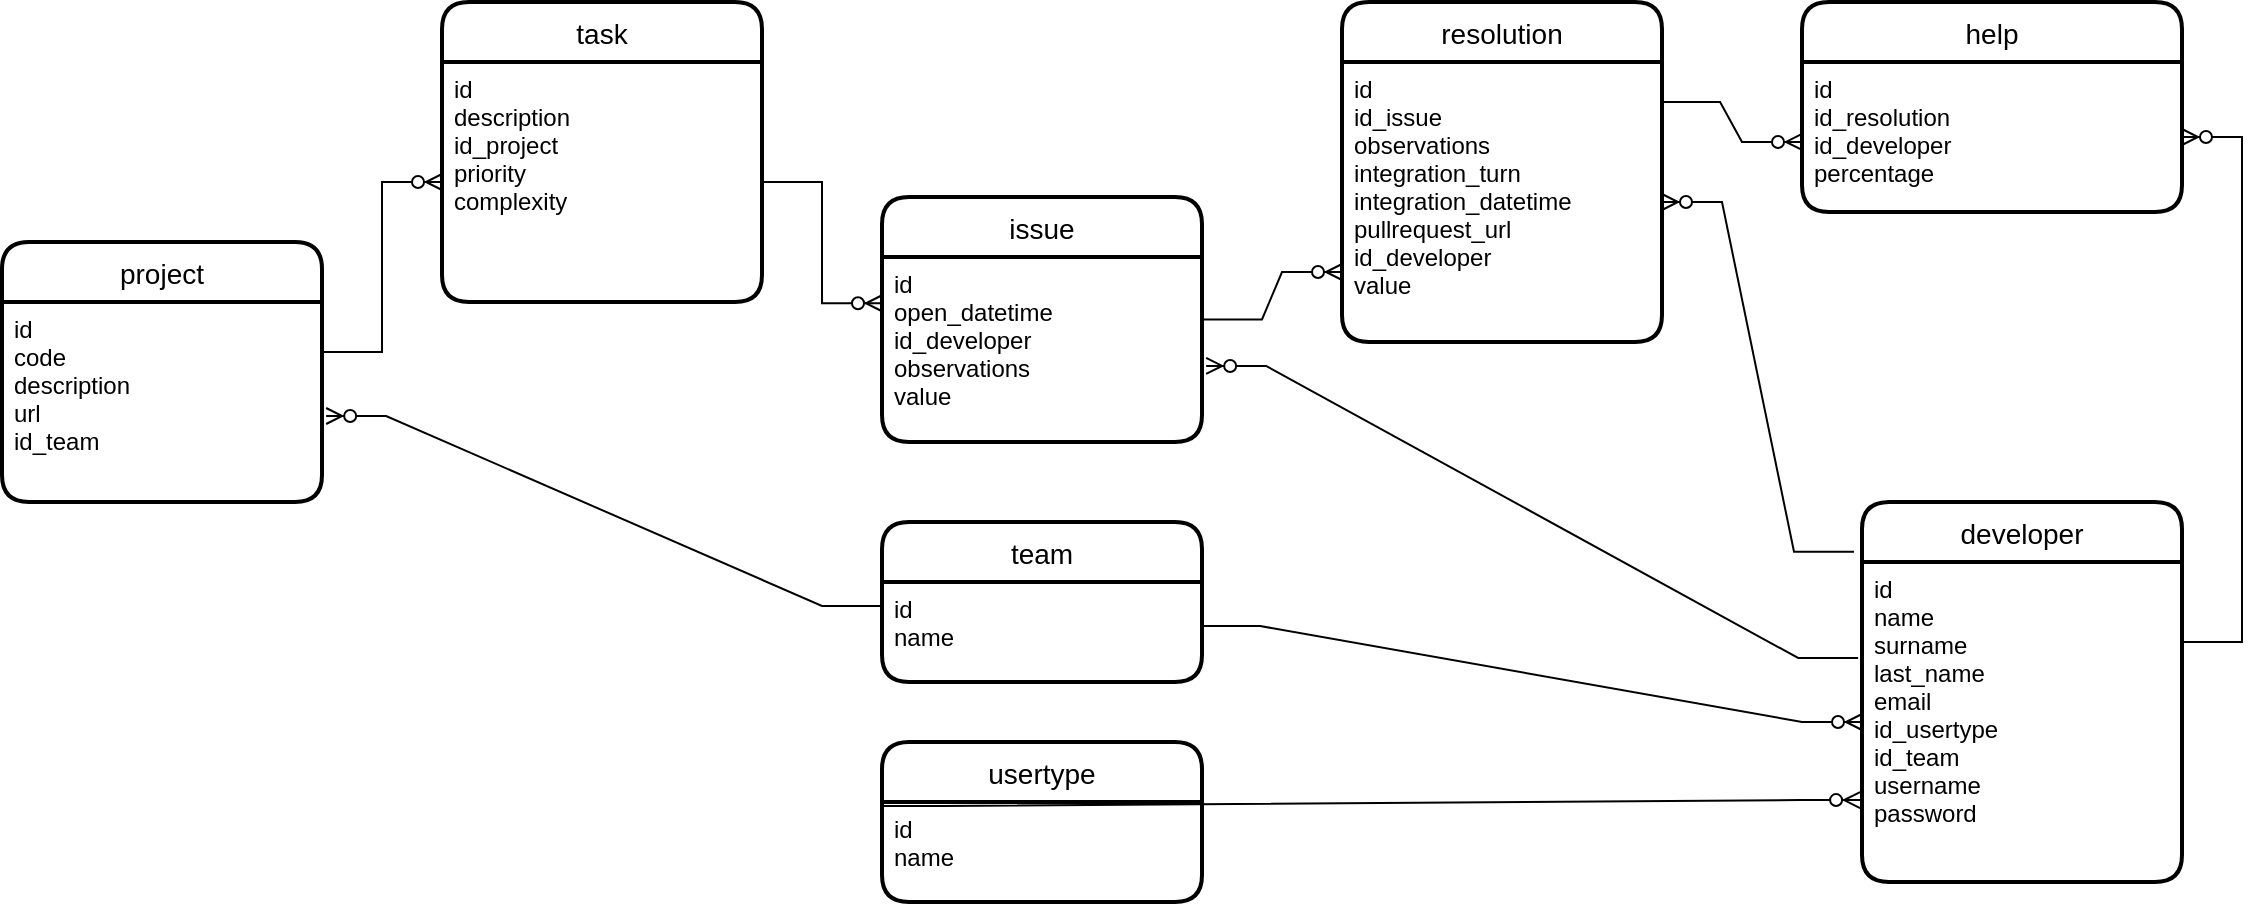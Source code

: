 <mxfile version="20.4.1" type="device"><diagram id="bFNKMN_p39zydUL8DFlw" name="Page-1"><mxGraphModel dx="1422" dy="800" grid="1" gridSize="10" guides="1" tooltips="1" connect="0" arrows="1" fold="1" page="1" pageScale="1" pageWidth="850" pageHeight="1100" math="0" shadow="0"><root><mxCell id="0"/><mxCell id="1" parent="0"/><mxCell id="Ha4-0pGnVxm5W_Q9xylS-14" value="task" style="swimlane;childLayout=stackLayout;horizontal=1;startSize=30;horizontalStack=0;rounded=1;fontSize=14;fontStyle=0;strokeWidth=2;resizeParent=0;resizeLast=1;shadow=0;dashed=0;align=center;" parent="1" vertex="1"><mxGeometry x="240" y="70" width="160" height="150" as="geometry"/></mxCell><mxCell id="Ha4-0pGnVxm5W_Q9xylS-15" value="id&#10;description&#10;id_project&#10;priority&#10;complexity&#10;" style="align=left;strokeColor=none;fillColor=none;spacingLeft=4;fontSize=12;verticalAlign=top;resizable=0;rotatable=0;part=1;" parent="Ha4-0pGnVxm5W_Q9xylS-14" vertex="1"><mxGeometry y="30" width="160" height="120" as="geometry"/></mxCell><mxCell id="Ha4-0pGnVxm5W_Q9xylS-16" value="project" style="swimlane;childLayout=stackLayout;horizontal=1;startSize=30;horizontalStack=0;rounded=1;fontSize=14;fontStyle=0;strokeWidth=2;resizeParent=0;resizeLast=1;shadow=0;dashed=0;align=center;" parent="1" vertex="1"><mxGeometry x="20" y="190" width="160" height="130" as="geometry"/></mxCell><mxCell id="Ha4-0pGnVxm5W_Q9xylS-17" value="id&#10;code&#10;description&#10;url&#10;id_team" style="align=left;strokeColor=none;fillColor=none;spacingLeft=4;fontSize=12;verticalAlign=top;resizable=0;rotatable=0;part=1;" parent="Ha4-0pGnVxm5W_Q9xylS-16" vertex="1"><mxGeometry y="30" width="160" height="100" as="geometry"/></mxCell><mxCell id="Ha4-0pGnVxm5W_Q9xylS-18" value="resolution" style="swimlane;childLayout=stackLayout;horizontal=1;startSize=30;horizontalStack=0;rounded=1;fontSize=14;fontStyle=0;strokeWidth=2;resizeParent=0;resizeLast=1;shadow=0;dashed=0;align=center;" parent="1" vertex="1"><mxGeometry x="690" y="70" width="160" height="170" as="geometry"/></mxCell><mxCell id="Ha4-0pGnVxm5W_Q9xylS-19" value="id&#10;id_issue&#10;observations&#10;integration_turn&#10;integration_datetime&#10;pullrequest_url&#10;id_developer&#10;value" style="align=left;strokeColor=none;fillColor=none;spacingLeft=4;fontSize=12;verticalAlign=top;resizable=0;rotatable=0;part=1;" parent="Ha4-0pGnVxm5W_Q9xylS-18" vertex="1"><mxGeometry y="30" width="160" height="140" as="geometry"/></mxCell><mxCell id="Ha4-0pGnVxm5W_Q9xylS-23" value="developer" style="swimlane;childLayout=stackLayout;horizontal=1;startSize=30;horizontalStack=0;rounded=1;fontSize=14;fontStyle=0;strokeWidth=2;resizeParent=0;resizeLast=1;shadow=0;dashed=0;align=center;" parent="1" vertex="1"><mxGeometry x="950" y="320" width="160" height="190" as="geometry"/></mxCell><mxCell id="Ha4-0pGnVxm5W_Q9xylS-24" value="id&#10;name&#10;surname&#10;last_name&#10;email&#10;id_usertype&#10;id_team&#10;username&#10;password" style="align=left;strokeColor=none;fillColor=none;spacingLeft=4;fontSize=12;verticalAlign=top;resizable=0;rotatable=0;part=1;" parent="Ha4-0pGnVxm5W_Q9xylS-23" vertex="1"><mxGeometry y="30" width="160" height="160" as="geometry"/></mxCell><mxCell id="Ha4-0pGnVxm5W_Q9xylS-26" value="" style="edgeStyle=entityRelationEdgeStyle;fontSize=12;html=1;endArrow=ERzeroToMany;endFill=1;rounded=0;exitX=1;exitY=0.25;exitDx=0;exitDy=0;" parent="1" source="Ha4-0pGnVxm5W_Q9xylS-17" target="Ha4-0pGnVxm5W_Q9xylS-15" edge="1"><mxGeometry width="100" height="100" relative="1" as="geometry"><mxPoint x="330" y="175" as="sourcePoint"/><mxPoint x="500" y="92.5" as="targetPoint"/></mxGeometry></mxCell><mxCell id="Ha4-0pGnVxm5W_Q9xylS-31" value="issue" style="swimlane;childLayout=stackLayout;horizontal=1;startSize=30;horizontalStack=0;rounded=1;fontSize=14;fontStyle=0;strokeWidth=2;resizeParent=0;resizeLast=1;shadow=0;dashed=0;align=center;" parent="1" vertex="1"><mxGeometry x="460" y="167.5" width="160" height="122.5" as="geometry"/></mxCell><mxCell id="Ha4-0pGnVxm5W_Q9xylS-32" value="id&#10;open_datetime&#10;id_developer&#10;observations&#10;value" style="align=left;strokeColor=none;fillColor=none;spacingLeft=4;fontSize=12;verticalAlign=top;resizable=0;rotatable=0;part=1;" parent="Ha4-0pGnVxm5W_Q9xylS-31" vertex="1"><mxGeometry y="30" width="160" height="92.5" as="geometry"/></mxCell><mxCell id="Ha4-0pGnVxm5W_Q9xylS-33" value="" style="edgeStyle=entityRelationEdgeStyle;fontSize=12;html=1;endArrow=ERzeroToMany;endFill=1;rounded=0;exitX=1;exitY=0.5;exitDx=0;exitDy=0;entryX=0;entryY=0.25;entryDx=0;entryDy=0;" parent="1" source="Ha4-0pGnVxm5W_Q9xylS-15" target="Ha4-0pGnVxm5W_Q9xylS-32" edge="1"><mxGeometry width="100" height="100" relative="1" as="geometry"><mxPoint x="435" y="122.5" as="sourcePoint"/><mxPoint x="540" y="60" as="targetPoint"/></mxGeometry></mxCell><mxCell id="Ha4-0pGnVxm5W_Q9xylS-34" value="" style="edgeStyle=entityRelationEdgeStyle;fontSize=12;html=1;endArrow=ERzeroToMany;endFill=1;rounded=0;exitX=1;exitY=0.5;exitDx=0;exitDy=0;entryX=0;entryY=0.75;entryDx=0;entryDy=0;" parent="1" source="Ha4-0pGnVxm5W_Q9xylS-31" target="Ha4-0pGnVxm5W_Q9xylS-19" edge="1"><mxGeometry width="100" height="100" relative="1" as="geometry"><mxPoint x="380" y="200" as="sourcePoint"/><mxPoint x="510" y="310" as="targetPoint"/></mxGeometry></mxCell><mxCell id="Ha4-0pGnVxm5W_Q9xylS-36" value="" style="edgeStyle=entityRelationEdgeStyle;fontSize=12;html=1;endArrow=ERzeroToMany;endFill=1;rounded=0;exitX=-0.012;exitY=0.3;exitDx=0;exitDy=0;entryX=1.013;entryY=0.589;entryDx=0;entryDy=0;exitPerimeter=0;entryPerimeter=0;" parent="1" source="Ha4-0pGnVxm5W_Q9xylS-24" target="Ha4-0pGnVxm5W_Q9xylS-32" edge="1"><mxGeometry width="100" height="100" relative="1" as="geometry"><mxPoint x="630" y="205" as="sourcePoint"/><mxPoint x="710" y="240" as="targetPoint"/></mxGeometry></mxCell><mxCell id="Ha4-0pGnVxm5W_Q9xylS-39" value="help" style="swimlane;childLayout=stackLayout;horizontal=1;startSize=30;horizontalStack=0;rounded=1;fontSize=14;fontStyle=0;strokeWidth=2;resizeParent=0;resizeLast=1;shadow=0;dashed=0;align=center;" parent="1" vertex="1"><mxGeometry x="920" y="70" width="190" height="105" as="geometry"/></mxCell><mxCell id="Ha4-0pGnVxm5W_Q9xylS-40" value="id&#10;id_resolution&#10;id_developer&#10;percentage" style="align=left;strokeColor=none;fillColor=none;spacingLeft=4;fontSize=12;verticalAlign=top;resizable=0;rotatable=0;part=1;" parent="Ha4-0pGnVxm5W_Q9xylS-39" vertex="1"><mxGeometry y="30" width="190" height="75" as="geometry"/></mxCell><mxCell id="Ha4-0pGnVxm5W_Q9xylS-42" value="" style="edgeStyle=entityRelationEdgeStyle;fontSize=12;html=1;endArrow=ERzeroToMany;endFill=1;rounded=0;exitX=1;exitY=0.25;exitDx=0;exitDy=0;entryX=1;entryY=0.5;entryDx=0;entryDy=0;" parent="1" source="Ha4-0pGnVxm5W_Q9xylS-24" target="Ha4-0pGnVxm5W_Q9xylS-40" edge="1"><mxGeometry width="100" height="100" relative="1" as="geometry"><mxPoint x="1120" y="402.5" as="sourcePoint"/><mxPoint x="860" y="120" as="targetPoint"/></mxGeometry></mxCell><mxCell id="Ha4-0pGnVxm5W_Q9xylS-43" value="" style="edgeStyle=entityRelationEdgeStyle;fontSize=12;html=1;endArrow=ERzeroToMany;endFill=1;rounded=0;exitX=0.994;exitY=0.143;exitDx=0;exitDy=0;entryX=0;entryY=0.533;entryDx=0;entryDy=0;entryPerimeter=0;exitPerimeter=0;" parent="1" source="Ha4-0pGnVxm5W_Q9xylS-19" target="Ha4-0pGnVxm5W_Q9xylS-40" edge="1"><mxGeometry width="100" height="100" relative="1" as="geometry"><mxPoint x="1100" y="402.5" as="sourcePoint"/><mxPoint x="860" y="180" as="targetPoint"/></mxGeometry></mxCell><mxCell id="UQzsqfuC4d83yzkVIatI-1" value="" style="edgeStyle=entityRelationEdgeStyle;fontSize=12;html=1;endArrow=ERzeroToMany;endFill=1;rounded=0;exitX=-0.025;exitY=0.131;exitDx=0;exitDy=0;exitPerimeter=0;" edge="1" parent="1" source="Ha4-0pGnVxm5W_Q9xylS-23" target="Ha4-0pGnVxm5W_Q9xylS-19"><mxGeometry width="100" height="100" relative="1" as="geometry"><mxPoint x="959.36" y="444.37" as="sourcePoint"/><mxPoint x="630" y="323.967" as="targetPoint"/></mxGeometry></mxCell><mxCell id="UQzsqfuC4d83yzkVIatI-2" value="usertype" style="swimlane;childLayout=stackLayout;horizontal=1;startSize=30;horizontalStack=0;rounded=1;fontSize=14;fontStyle=0;strokeWidth=2;resizeParent=0;resizeLast=1;shadow=0;dashed=0;align=center;" vertex="1" parent="1"><mxGeometry x="460" y="440" width="160" height="80" as="geometry"/></mxCell><mxCell id="UQzsqfuC4d83yzkVIatI-3" value="id&#10;name" style="align=left;strokeColor=none;fillColor=none;spacingLeft=4;fontSize=12;verticalAlign=top;resizable=0;rotatable=0;part=1;" vertex="1" parent="UQzsqfuC4d83yzkVIatI-2"><mxGeometry y="30" width="160" height="50" as="geometry"/></mxCell><mxCell id="UQzsqfuC4d83yzkVIatI-4" value="team" style="swimlane;childLayout=stackLayout;horizontal=1;startSize=30;horizontalStack=0;rounded=1;fontSize=14;fontStyle=0;strokeWidth=2;resizeParent=0;resizeLast=1;shadow=0;dashed=0;align=center;" vertex="1" parent="1"><mxGeometry x="460" y="330" width="160" height="80" as="geometry"/></mxCell><mxCell id="UQzsqfuC4d83yzkVIatI-5" value="id&#10;name" style="align=left;strokeColor=none;fillColor=none;spacingLeft=4;fontSize=12;verticalAlign=top;resizable=0;rotatable=0;part=1;" vertex="1" parent="UQzsqfuC4d83yzkVIatI-4"><mxGeometry y="30" width="160" height="50" as="geometry"/></mxCell><mxCell id="UQzsqfuC4d83yzkVIatI-7" value="" style="edgeStyle=entityRelationEdgeStyle;fontSize=12;html=1;endArrow=ERzeroToMany;endFill=1;rounded=0;exitX=0.994;exitY=0.44;exitDx=0;exitDy=0;exitPerimeter=0;" edge="1" parent="1" source="UQzsqfuC4d83yzkVIatI-5" target="Ha4-0pGnVxm5W_Q9xylS-24"><mxGeometry width="100" height="100" relative="1" as="geometry"><mxPoint x="956" y="350.96" as="sourcePoint"/><mxPoint x="860" y="180" as="targetPoint"/></mxGeometry></mxCell><mxCell id="UQzsqfuC4d83yzkVIatI-8" value="" style="edgeStyle=entityRelationEdgeStyle;fontSize=12;html=1;endArrow=ERzeroToMany;endFill=1;rounded=0;exitX=0;exitY=0.04;exitDx=0;exitDy=0;exitPerimeter=0;entryX=-0.006;entryY=0.744;entryDx=0;entryDy=0;entryPerimeter=0;" edge="1" parent="1" source="UQzsqfuC4d83yzkVIatI-3" target="Ha4-0pGnVxm5W_Q9xylS-24"><mxGeometry width="100" height="100" relative="1" as="geometry"><mxPoint x="1219.04" y="485" as="sourcePoint"/><mxPoint x="1110" y="451" as="targetPoint"/></mxGeometry></mxCell><mxCell id="UQzsqfuC4d83yzkVIatI-9" value="" style="edgeStyle=entityRelationEdgeStyle;fontSize=12;html=1;endArrow=ERzeroToMany;endFill=1;rounded=0;exitX=0;exitY=0.24;exitDx=0;exitDy=0;exitPerimeter=0;entryX=1.013;entryY=0.57;entryDx=0;entryDy=0;entryPerimeter=0;" edge="1" parent="1" source="UQzsqfuC4d83yzkVIatI-5" target="Ha4-0pGnVxm5W_Q9xylS-17"><mxGeometry width="100" height="100" relative="1" as="geometry"><mxPoint x="594.04" y="392" as="sourcePoint"/><mxPoint x="960" y="440" as="targetPoint"/></mxGeometry></mxCell></root></mxGraphModel></diagram></mxfile>